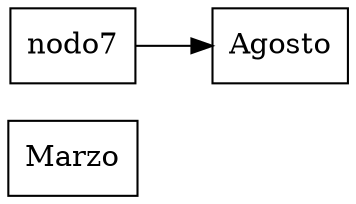 digraph grafico{
rankdir=LR
node[shape=box]
concentrate=true
compound=true;
nodo3[label ="Marzo"];
nodo8[label ="Agosto"];
nodo7->nodo8
}
